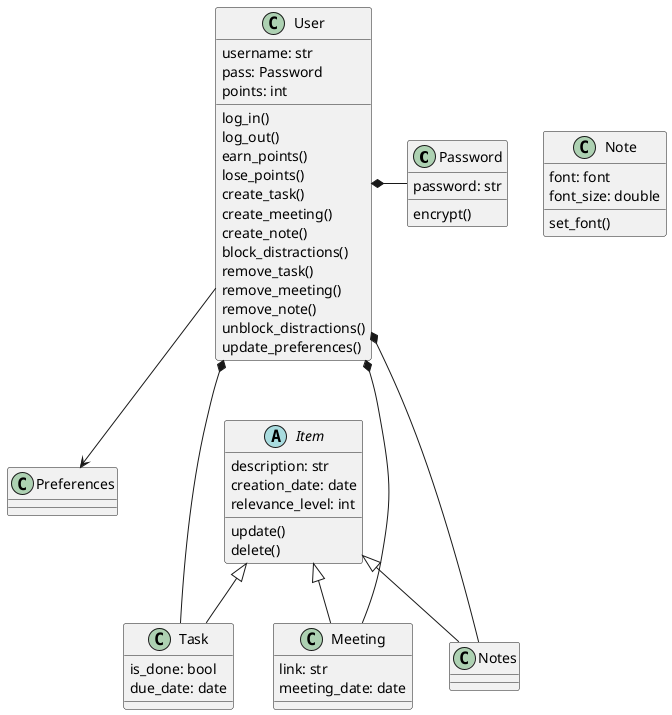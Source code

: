 @startuml Proyecto 

class Password{
    password: str
    encrypt()
}

class User{
    username: str
    pass: Password
    points: int

    log_in()
    log_out() 
    earn_points()
    lose_points() 
    create_task()
    create_meeting()
    create_note()
    block_distractions()
    remove_task()
    remove_meeting()
    remove_note()
    unblock_distractions()
    update_preferences()  
}

abstract class "Item"{
    description: str
    creation_date: date 
    relevance_level: int

    update()
    delete()
}

class Note{
    font: font 
    font_size: double
    
    set_font()
}

class Task{
    is_done: bool
    due_date: date
}

class Meeting{
    link: str
    meeting_date: date
}

class Preferences{

}



Item <|-- Task
Item <|-- Meeting
Item <|-- Notes

User *-- Task
User *--- Meeting
User *--- Notes

User *- Password

User --> Preferences


@enduml